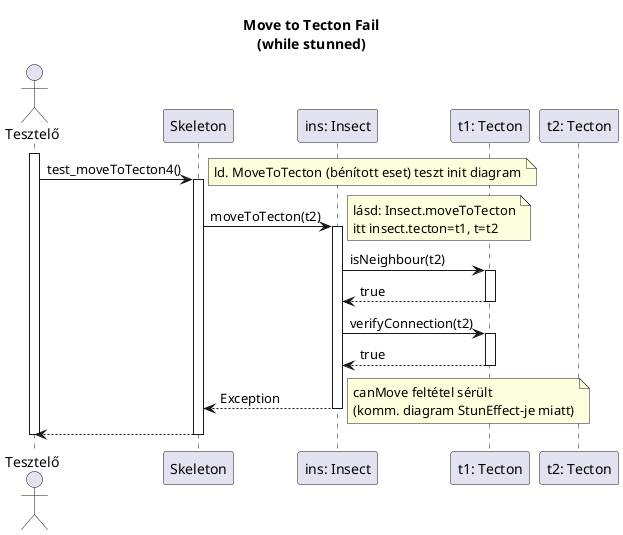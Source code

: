 @startuml test_moveToTecton4

title Move to Tecton Fail\n(while stunned)

actor "Tesztelő" as t
participant "Skeleton" as ske
participant "ins: Insect" as i
participant "t1: Tecton" as t1
participant "t2: Tecton" as t2

activate t

t -> ske: test_moveToTecton4()
note right: ld. MoveToTecton (bénított eset) teszt init diagram
activate ske

	ske -> i: moveToTecton(t2)
	activate i
	note right: lásd: Insect.moveToTecton\nitt insect.tecton=t1, t=t2

		i -> t1: isNeighbour(t2)
			activate t1

		i <-- t1: true
		deactivate t1

		i -> t1: verifyConnection(t2)
		activate t1

		i <-- t1: true
		deactivate t1

	ske <-- i: Exception
	note right: canMove feltétel sérült\n(komm. diagram StunEffect-je miatt)
	deactivate i

'	opt ins.tecton != t1
'		t -> logger: printError("test_moveToTecton4 failed")
'		activate logger
'
'		t <-- logger
'		deactivate logger
'	end

t <-- ske
deactivate ske

deactivate t


@enduml